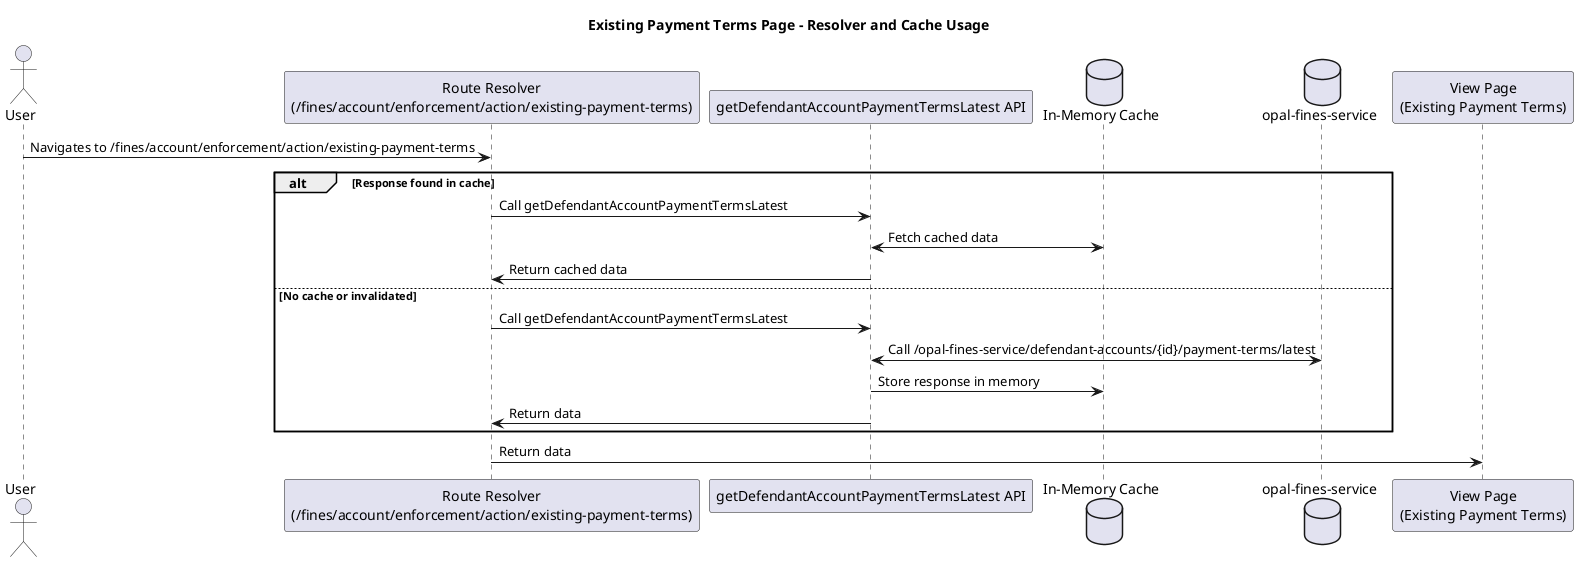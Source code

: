@startuml
title Existing Payment Terms Page - Resolver and Cache Usage

actor User
participant "Route Resolver\n(/fines/account/enforcement/action/existing-payment-terms)" as Resolver
participant "getDefendantAccountPaymentTermsLatest API" as API
database "In-Memory Cache" as Cache
database "opal-fines-service" as Backend
participant "View Page\n(Existing Payment Terms)" as Page

User -> Resolver : Navigates to /fines/account/enforcement/action/existing-payment-terms

alt Response found in cache
    Resolver -> API : Call getDefendantAccountPaymentTermsLatest
    API <-> Cache : Fetch cached data
    API -> Resolver : Return cached data
else No cache or invalidated
    Resolver -> API : Call getDefendantAccountPaymentTermsLatest
    API <-> Backend : Call /opal-fines-service/defendant-accounts/{id}/payment-terms/latest
    API -> Cache : Store response in memory
    API -> Resolver : Return data
end

Resolver -> Page : Return data
@enduml